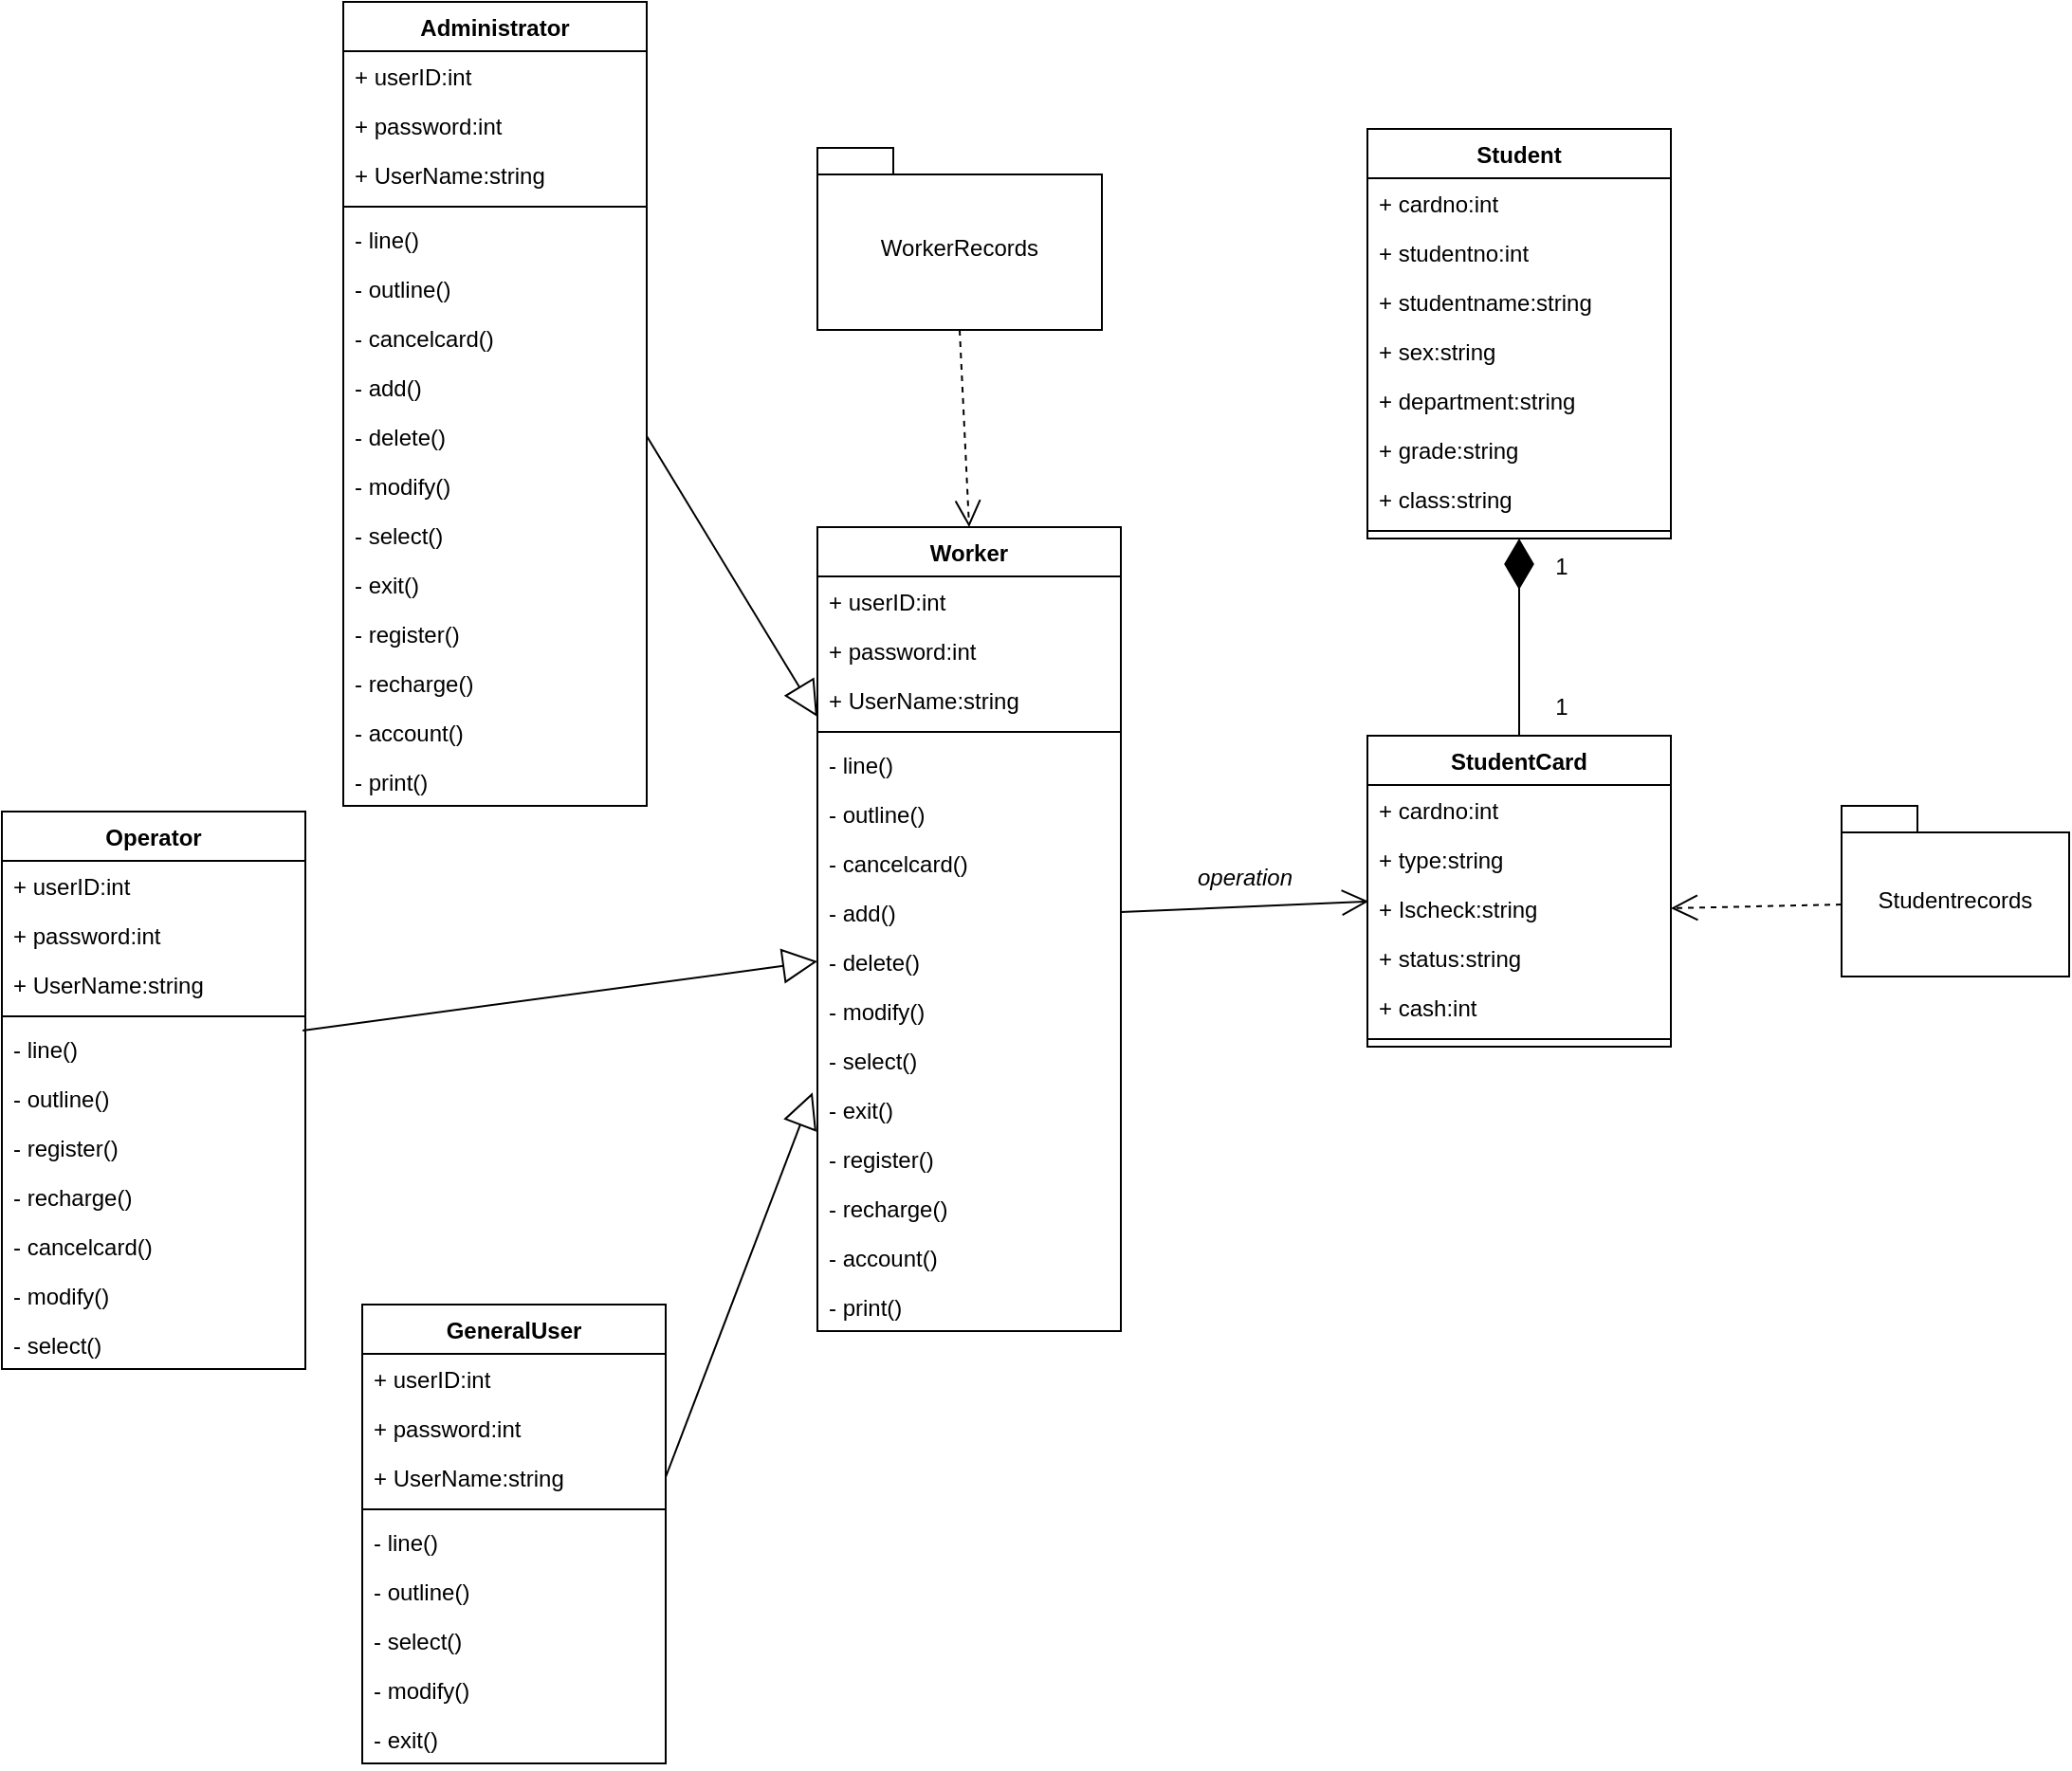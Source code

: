 <mxfile version="22.0.8" type="google">
  <diagram name="第 1 页" id="d7siVZuDdyLksyA30V7M">
    <mxGraphModel grid="1" page="1" gridSize="10" guides="1" tooltips="1" connect="1" arrows="1" fold="1" pageScale="1" pageWidth="827" pageHeight="1169" math="0" shadow="0">
      <root>
        <mxCell id="0" />
        <mxCell id="1" parent="0" />
        <mxCell id="nDV5WT6zPetwsNFuXfXd-1" value="Administrator" style="swimlane;fontStyle=1;align=center;verticalAlign=top;childLayout=stackLayout;horizontal=1;startSize=26;horizontalStack=0;resizeParent=1;resizeParentMax=0;resizeLast=0;collapsible=1;marginBottom=0;whiteSpace=wrap;html=1;" vertex="1" parent="1">
          <mxGeometry x="200" y="13" width="160" height="424" as="geometry" />
        </mxCell>
        <mxCell id="nDV5WT6zPetwsNFuXfXd-2" value="+ userID:int" style="text;strokeColor=none;fillColor=none;align=left;verticalAlign=top;spacingLeft=4;spacingRight=4;overflow=hidden;rotatable=0;points=[[0,0.5],[1,0.5]];portConstraint=eastwest;whiteSpace=wrap;html=1;" vertex="1" parent="nDV5WT6zPetwsNFuXfXd-1">
          <mxGeometry y="26" width="160" height="26" as="geometry" />
        </mxCell>
        <mxCell id="nDV5WT6zPetwsNFuXfXd-5" value="+ password:int" style="text;strokeColor=none;fillColor=none;align=left;verticalAlign=top;spacingLeft=4;spacingRight=4;overflow=hidden;rotatable=0;points=[[0,0.5],[1,0.5]];portConstraint=eastwest;whiteSpace=wrap;html=1;" vertex="1" parent="nDV5WT6zPetwsNFuXfXd-1">
          <mxGeometry y="52" width="160" height="26" as="geometry" />
        </mxCell>
        <mxCell id="nDV5WT6zPetwsNFuXfXd-6" value="+ UserName:string" style="text;strokeColor=none;fillColor=none;align=left;verticalAlign=top;spacingLeft=4;spacingRight=4;overflow=hidden;rotatable=0;points=[[0,0.5],[1,0.5]];portConstraint=eastwest;whiteSpace=wrap;html=1;" vertex="1" parent="nDV5WT6zPetwsNFuXfXd-1">
          <mxGeometry y="78" width="160" height="26" as="geometry" />
        </mxCell>
        <mxCell id="nDV5WT6zPetwsNFuXfXd-3" value="" style="line;strokeWidth=1;fillColor=none;align=left;verticalAlign=middle;spacingTop=-1;spacingLeft=3;spacingRight=3;rotatable=0;labelPosition=right;points=[];portConstraint=eastwest;strokeColor=inherit;" vertex="1" parent="nDV5WT6zPetwsNFuXfXd-1">
          <mxGeometry y="104" width="160" height="8" as="geometry" />
        </mxCell>
        <mxCell id="nDV5WT6zPetwsNFuXfXd-4" value="- line()" style="text;strokeColor=none;fillColor=none;align=left;verticalAlign=top;spacingLeft=4;spacingRight=4;overflow=hidden;rotatable=0;points=[[0,0.5],[1,0.5]];portConstraint=eastwest;whiteSpace=wrap;html=1;" vertex="1" parent="nDV5WT6zPetwsNFuXfXd-1">
          <mxGeometry y="112" width="160" height="26" as="geometry" />
        </mxCell>
        <mxCell id="nDV5WT6zPetwsNFuXfXd-7" value="- outline()" style="text;strokeColor=none;fillColor=none;align=left;verticalAlign=top;spacingLeft=4;spacingRight=4;overflow=hidden;rotatable=0;points=[[0,0.5],[1,0.5]];portConstraint=eastwest;whiteSpace=wrap;html=1;" vertex="1" parent="nDV5WT6zPetwsNFuXfXd-1">
          <mxGeometry y="138" width="160" height="26" as="geometry" />
        </mxCell>
        <mxCell id="nDV5WT6zPetwsNFuXfXd-8" value="- cancelcard()" style="text;strokeColor=none;fillColor=none;align=left;verticalAlign=top;spacingLeft=4;spacingRight=4;overflow=hidden;rotatable=0;points=[[0,0.5],[1,0.5]];portConstraint=eastwest;whiteSpace=wrap;html=1;" vertex="1" parent="nDV5WT6zPetwsNFuXfXd-1">
          <mxGeometry y="164" width="160" height="26" as="geometry" />
        </mxCell>
        <mxCell id="nDV5WT6zPetwsNFuXfXd-9" value="- add()" style="text;strokeColor=none;fillColor=none;align=left;verticalAlign=top;spacingLeft=4;spacingRight=4;overflow=hidden;rotatable=0;points=[[0,0.5],[1,0.5]];portConstraint=eastwest;whiteSpace=wrap;html=1;" vertex="1" parent="nDV5WT6zPetwsNFuXfXd-1">
          <mxGeometry y="190" width="160" height="26" as="geometry" />
        </mxCell>
        <mxCell id="nDV5WT6zPetwsNFuXfXd-10" value="- delete()" style="text;strokeColor=none;fillColor=none;align=left;verticalAlign=top;spacingLeft=4;spacingRight=4;overflow=hidden;rotatable=0;points=[[0,0.5],[1,0.5]];portConstraint=eastwest;whiteSpace=wrap;html=1;" vertex="1" parent="nDV5WT6zPetwsNFuXfXd-1">
          <mxGeometry y="216" width="160" height="26" as="geometry" />
        </mxCell>
        <mxCell id="nDV5WT6zPetwsNFuXfXd-11" value="- modify()" style="text;strokeColor=none;fillColor=none;align=left;verticalAlign=top;spacingLeft=4;spacingRight=4;overflow=hidden;rotatable=0;points=[[0,0.5],[1,0.5]];portConstraint=eastwest;whiteSpace=wrap;html=1;" vertex="1" parent="nDV5WT6zPetwsNFuXfXd-1">
          <mxGeometry y="242" width="160" height="26" as="geometry" />
        </mxCell>
        <mxCell id="nDV5WT6zPetwsNFuXfXd-13" value="- select()" style="text;strokeColor=none;fillColor=none;align=left;verticalAlign=top;spacingLeft=4;spacingRight=4;overflow=hidden;rotatable=0;points=[[0,0.5],[1,0.5]];portConstraint=eastwest;whiteSpace=wrap;html=1;" vertex="1" parent="nDV5WT6zPetwsNFuXfXd-1">
          <mxGeometry y="268" width="160" height="26" as="geometry" />
        </mxCell>
        <mxCell id="nDV5WT6zPetwsNFuXfXd-15" value="- exit()" style="text;strokeColor=none;fillColor=none;align=left;verticalAlign=top;spacingLeft=4;spacingRight=4;overflow=hidden;rotatable=0;points=[[0,0.5],[1,0.5]];portConstraint=eastwest;whiteSpace=wrap;html=1;" vertex="1" parent="nDV5WT6zPetwsNFuXfXd-1">
          <mxGeometry y="294" width="160" height="26" as="geometry" />
        </mxCell>
        <mxCell id="nDV5WT6zPetwsNFuXfXd-14" value="- register()" style="text;strokeColor=none;fillColor=none;align=left;verticalAlign=top;spacingLeft=4;spacingRight=4;overflow=hidden;rotatable=0;points=[[0,0.5],[1,0.5]];portConstraint=eastwest;whiteSpace=wrap;html=1;" vertex="1" parent="nDV5WT6zPetwsNFuXfXd-1">
          <mxGeometry y="320" width="160" height="26" as="geometry" />
        </mxCell>
        <mxCell id="nDV5WT6zPetwsNFuXfXd-12" value="- recharge()" style="text;strokeColor=none;fillColor=none;align=left;verticalAlign=top;spacingLeft=4;spacingRight=4;overflow=hidden;rotatable=0;points=[[0,0.5],[1,0.5]];portConstraint=eastwest;whiteSpace=wrap;html=1;" vertex="1" parent="nDV5WT6zPetwsNFuXfXd-1">
          <mxGeometry y="346" width="160" height="26" as="geometry" />
        </mxCell>
        <mxCell id="nDV5WT6zPetwsNFuXfXd-16" value="- account()" style="text;strokeColor=none;fillColor=none;align=left;verticalAlign=top;spacingLeft=4;spacingRight=4;overflow=hidden;rotatable=0;points=[[0,0.5],[1,0.5]];portConstraint=eastwest;whiteSpace=wrap;html=1;" vertex="1" parent="nDV5WT6zPetwsNFuXfXd-1">
          <mxGeometry y="372" width="160" height="26" as="geometry" />
        </mxCell>
        <mxCell id="nDV5WT6zPetwsNFuXfXd-17" value="- print()" style="text;strokeColor=none;fillColor=none;align=left;verticalAlign=top;spacingLeft=4;spacingRight=4;overflow=hidden;rotatable=0;points=[[0,0.5],[1,0.5]];portConstraint=eastwest;whiteSpace=wrap;html=1;" vertex="1" parent="nDV5WT6zPetwsNFuXfXd-1">
          <mxGeometry y="398" width="160" height="26" as="geometry" />
        </mxCell>
        <mxCell id="nDV5WT6zPetwsNFuXfXd-18" value="Operator" style="swimlane;fontStyle=1;align=center;verticalAlign=top;childLayout=stackLayout;horizontal=1;startSize=26;horizontalStack=0;resizeParent=1;resizeParentMax=0;resizeLast=0;collapsible=1;marginBottom=0;whiteSpace=wrap;html=1;" vertex="1" parent="1">
          <mxGeometry x="20" y="440" width="160" height="294" as="geometry" />
        </mxCell>
        <mxCell id="nDV5WT6zPetwsNFuXfXd-19" value="+ userID:int" style="text;strokeColor=none;fillColor=none;align=left;verticalAlign=top;spacingLeft=4;spacingRight=4;overflow=hidden;rotatable=0;points=[[0,0.5],[1,0.5]];portConstraint=eastwest;whiteSpace=wrap;html=1;" vertex="1" parent="nDV5WT6zPetwsNFuXfXd-18">
          <mxGeometry y="26" width="160" height="26" as="geometry" />
        </mxCell>
        <mxCell id="nDV5WT6zPetwsNFuXfXd-20" value="+ password:int" style="text;strokeColor=none;fillColor=none;align=left;verticalAlign=top;spacingLeft=4;spacingRight=4;overflow=hidden;rotatable=0;points=[[0,0.5],[1,0.5]];portConstraint=eastwest;whiteSpace=wrap;html=1;" vertex="1" parent="nDV5WT6zPetwsNFuXfXd-18">
          <mxGeometry y="52" width="160" height="26" as="geometry" />
        </mxCell>
        <mxCell id="nDV5WT6zPetwsNFuXfXd-21" value="+ UserName:string" style="text;strokeColor=none;fillColor=none;align=left;verticalAlign=top;spacingLeft=4;spacingRight=4;overflow=hidden;rotatable=0;points=[[0,0.5],[1,0.5]];portConstraint=eastwest;whiteSpace=wrap;html=1;" vertex="1" parent="nDV5WT6zPetwsNFuXfXd-18">
          <mxGeometry y="78" width="160" height="26" as="geometry" />
        </mxCell>
        <mxCell id="nDV5WT6zPetwsNFuXfXd-22" value="" style="line;strokeWidth=1;fillColor=none;align=left;verticalAlign=middle;spacingTop=-1;spacingLeft=3;spacingRight=3;rotatable=0;labelPosition=right;points=[];portConstraint=eastwest;strokeColor=inherit;" vertex="1" parent="nDV5WT6zPetwsNFuXfXd-18">
          <mxGeometry y="104" width="160" height="8" as="geometry" />
        </mxCell>
        <mxCell id="nDV5WT6zPetwsNFuXfXd-23" value="- line()" style="text;strokeColor=none;fillColor=none;align=left;verticalAlign=top;spacingLeft=4;spacingRight=4;overflow=hidden;rotatable=0;points=[[0,0.5],[1,0.5]];portConstraint=eastwest;whiteSpace=wrap;html=1;" vertex="1" parent="nDV5WT6zPetwsNFuXfXd-18">
          <mxGeometry y="112" width="160" height="26" as="geometry" />
        </mxCell>
        <mxCell id="nDV5WT6zPetwsNFuXfXd-24" value="- outline()" style="text;strokeColor=none;fillColor=none;align=left;verticalAlign=top;spacingLeft=4;spacingRight=4;overflow=hidden;rotatable=0;points=[[0,0.5],[1,0.5]];portConstraint=eastwest;whiteSpace=wrap;html=1;" vertex="1" parent="nDV5WT6zPetwsNFuXfXd-18">
          <mxGeometry y="138" width="160" height="26" as="geometry" />
        </mxCell>
        <mxCell id="nDV5WT6zPetwsNFuXfXd-31" value="- register()" style="text;strokeColor=none;fillColor=none;align=left;verticalAlign=top;spacingLeft=4;spacingRight=4;overflow=hidden;rotatable=0;points=[[0,0.5],[1,0.5]];portConstraint=eastwest;whiteSpace=wrap;html=1;" vertex="1" parent="nDV5WT6zPetwsNFuXfXd-18">
          <mxGeometry y="164" width="160" height="26" as="geometry" />
        </mxCell>
        <mxCell id="nDV5WT6zPetwsNFuXfXd-32" value="- recharge()" style="text;strokeColor=none;fillColor=none;align=left;verticalAlign=top;spacingLeft=4;spacingRight=4;overflow=hidden;rotatable=0;points=[[0,0.5],[1,0.5]];portConstraint=eastwest;whiteSpace=wrap;html=1;" vertex="1" parent="nDV5WT6zPetwsNFuXfXd-18">
          <mxGeometry y="190" width="160" height="26" as="geometry" />
        </mxCell>
        <mxCell id="nDV5WT6zPetwsNFuXfXd-25" value="- cancelcard()" style="text;strokeColor=none;fillColor=none;align=left;verticalAlign=top;spacingLeft=4;spacingRight=4;overflow=hidden;rotatable=0;points=[[0,0.5],[1,0.5]];portConstraint=eastwest;whiteSpace=wrap;html=1;" vertex="1" parent="nDV5WT6zPetwsNFuXfXd-18">
          <mxGeometry y="216" width="160" height="26" as="geometry" />
        </mxCell>
        <mxCell id="nDV5WT6zPetwsNFuXfXd-28" value="- modify()" style="text;strokeColor=none;fillColor=none;align=left;verticalAlign=top;spacingLeft=4;spacingRight=4;overflow=hidden;rotatable=0;points=[[0,0.5],[1,0.5]];portConstraint=eastwest;whiteSpace=wrap;html=1;" vertex="1" parent="nDV5WT6zPetwsNFuXfXd-18">
          <mxGeometry y="242" width="160" height="26" as="geometry" />
        </mxCell>
        <mxCell id="nDV5WT6zPetwsNFuXfXd-29" value="- select()" style="text;strokeColor=none;fillColor=none;align=left;verticalAlign=top;spacingLeft=4;spacingRight=4;overflow=hidden;rotatable=0;points=[[0,0.5],[1,0.5]];portConstraint=eastwest;whiteSpace=wrap;html=1;" vertex="1" parent="nDV5WT6zPetwsNFuXfXd-18">
          <mxGeometry y="268" width="160" height="26" as="geometry" />
        </mxCell>
        <mxCell id="nDV5WT6zPetwsNFuXfXd-35" value="GeneralUser" style="swimlane;fontStyle=1;align=center;verticalAlign=top;childLayout=stackLayout;horizontal=1;startSize=26;horizontalStack=0;resizeParent=1;resizeParentMax=0;resizeLast=0;collapsible=1;marginBottom=0;whiteSpace=wrap;html=1;" vertex="1" parent="1">
          <mxGeometry x="210" y="700" width="160" height="242" as="geometry" />
        </mxCell>
        <mxCell id="nDV5WT6zPetwsNFuXfXd-36" value="+ userID:int" style="text;strokeColor=none;fillColor=none;align=left;verticalAlign=top;spacingLeft=4;spacingRight=4;overflow=hidden;rotatable=0;points=[[0,0.5],[1,0.5]];portConstraint=eastwest;whiteSpace=wrap;html=1;" vertex="1" parent="nDV5WT6zPetwsNFuXfXd-35">
          <mxGeometry y="26" width="160" height="26" as="geometry" />
        </mxCell>
        <mxCell id="nDV5WT6zPetwsNFuXfXd-37" value="+ password:int" style="text;strokeColor=none;fillColor=none;align=left;verticalAlign=top;spacingLeft=4;spacingRight=4;overflow=hidden;rotatable=0;points=[[0,0.5],[1,0.5]];portConstraint=eastwest;whiteSpace=wrap;html=1;" vertex="1" parent="nDV5WT6zPetwsNFuXfXd-35">
          <mxGeometry y="52" width="160" height="26" as="geometry" />
        </mxCell>
        <mxCell id="nDV5WT6zPetwsNFuXfXd-38" value="+ UserName:string" style="text;strokeColor=none;fillColor=none;align=left;verticalAlign=top;spacingLeft=4;spacingRight=4;overflow=hidden;rotatable=0;points=[[0,0.5],[1,0.5]];portConstraint=eastwest;whiteSpace=wrap;html=1;" vertex="1" parent="nDV5WT6zPetwsNFuXfXd-35">
          <mxGeometry y="78" width="160" height="26" as="geometry" />
        </mxCell>
        <mxCell id="nDV5WT6zPetwsNFuXfXd-39" value="" style="line;strokeWidth=1;fillColor=none;align=left;verticalAlign=middle;spacingTop=-1;spacingLeft=3;spacingRight=3;rotatable=0;labelPosition=right;points=[];portConstraint=eastwest;strokeColor=inherit;" vertex="1" parent="nDV5WT6zPetwsNFuXfXd-35">
          <mxGeometry y="104" width="160" height="8" as="geometry" />
        </mxCell>
        <mxCell id="nDV5WT6zPetwsNFuXfXd-40" value="- line()" style="text;strokeColor=none;fillColor=none;align=left;verticalAlign=top;spacingLeft=4;spacingRight=4;overflow=hidden;rotatable=0;points=[[0,0.5],[1,0.5]];portConstraint=eastwest;whiteSpace=wrap;html=1;" vertex="1" parent="nDV5WT6zPetwsNFuXfXd-35">
          <mxGeometry y="112" width="160" height="26" as="geometry" />
        </mxCell>
        <mxCell id="nDV5WT6zPetwsNFuXfXd-41" value="- outline()" style="text;strokeColor=none;fillColor=none;align=left;verticalAlign=top;spacingLeft=4;spacingRight=4;overflow=hidden;rotatable=0;points=[[0,0.5],[1,0.5]];portConstraint=eastwest;whiteSpace=wrap;html=1;" vertex="1" parent="nDV5WT6zPetwsNFuXfXd-35">
          <mxGeometry y="138" width="160" height="26" as="geometry" />
        </mxCell>
        <mxCell id="nDV5WT6zPetwsNFuXfXd-46" value="- select()" style="text;strokeColor=none;fillColor=none;align=left;verticalAlign=top;spacingLeft=4;spacingRight=4;overflow=hidden;rotatable=0;points=[[0,0.5],[1,0.5]];portConstraint=eastwest;whiteSpace=wrap;html=1;" vertex="1" parent="nDV5WT6zPetwsNFuXfXd-35">
          <mxGeometry y="164" width="160" height="26" as="geometry" />
        </mxCell>
        <mxCell id="nDV5WT6zPetwsNFuXfXd-45" value="- modify()" style="text;strokeColor=none;fillColor=none;align=left;verticalAlign=top;spacingLeft=4;spacingRight=4;overflow=hidden;rotatable=0;points=[[0,0.5],[1,0.5]];portConstraint=eastwest;whiteSpace=wrap;html=1;" vertex="1" parent="nDV5WT6zPetwsNFuXfXd-35">
          <mxGeometry y="190" width="160" height="26" as="geometry" />
        </mxCell>
        <mxCell id="nDV5WT6zPetwsNFuXfXd-47" value="- exit()" style="text;strokeColor=none;fillColor=none;align=left;verticalAlign=top;spacingLeft=4;spacingRight=4;overflow=hidden;rotatable=0;points=[[0,0.5],[1,0.5]];portConstraint=eastwest;whiteSpace=wrap;html=1;" vertex="1" parent="nDV5WT6zPetwsNFuXfXd-35">
          <mxGeometry y="216" width="160" height="26" as="geometry" />
        </mxCell>
        <mxCell id="nDV5WT6zPetwsNFuXfXd-52" value="Worker" style="swimlane;fontStyle=1;align=center;verticalAlign=top;childLayout=stackLayout;horizontal=1;startSize=26;horizontalStack=0;resizeParent=1;resizeParentMax=0;resizeLast=0;collapsible=1;marginBottom=0;whiteSpace=wrap;html=1;" vertex="1" parent="1">
          <mxGeometry x="450" y="290" width="160" height="424" as="geometry" />
        </mxCell>
        <mxCell id="nDV5WT6zPetwsNFuXfXd-53" value="+ userID:int" style="text;strokeColor=none;fillColor=none;align=left;verticalAlign=top;spacingLeft=4;spacingRight=4;overflow=hidden;rotatable=0;points=[[0,0.5],[1,0.5]];portConstraint=eastwest;whiteSpace=wrap;html=1;" vertex="1" parent="nDV5WT6zPetwsNFuXfXd-52">
          <mxGeometry y="26" width="160" height="26" as="geometry" />
        </mxCell>
        <mxCell id="nDV5WT6zPetwsNFuXfXd-54" value="+ password:int" style="text;strokeColor=none;fillColor=none;align=left;verticalAlign=top;spacingLeft=4;spacingRight=4;overflow=hidden;rotatable=0;points=[[0,0.5],[1,0.5]];portConstraint=eastwest;whiteSpace=wrap;html=1;" vertex="1" parent="nDV5WT6zPetwsNFuXfXd-52">
          <mxGeometry y="52" width="160" height="26" as="geometry" />
        </mxCell>
        <mxCell id="nDV5WT6zPetwsNFuXfXd-55" value="+ UserName:string" style="text;strokeColor=none;fillColor=none;align=left;verticalAlign=top;spacingLeft=4;spacingRight=4;overflow=hidden;rotatable=0;points=[[0,0.5],[1,0.5]];portConstraint=eastwest;whiteSpace=wrap;html=1;" vertex="1" parent="nDV5WT6zPetwsNFuXfXd-52">
          <mxGeometry y="78" width="160" height="26" as="geometry" />
        </mxCell>
        <mxCell id="nDV5WT6zPetwsNFuXfXd-56" value="" style="line;strokeWidth=1;fillColor=none;align=left;verticalAlign=middle;spacingTop=-1;spacingLeft=3;spacingRight=3;rotatable=0;labelPosition=right;points=[];portConstraint=eastwest;strokeColor=inherit;" vertex="1" parent="nDV5WT6zPetwsNFuXfXd-52">
          <mxGeometry y="104" width="160" height="8" as="geometry" />
        </mxCell>
        <mxCell id="nDV5WT6zPetwsNFuXfXd-57" value="- line()" style="text;strokeColor=none;fillColor=none;align=left;verticalAlign=top;spacingLeft=4;spacingRight=4;overflow=hidden;rotatable=0;points=[[0,0.5],[1,0.5]];portConstraint=eastwest;whiteSpace=wrap;html=1;" vertex="1" parent="nDV5WT6zPetwsNFuXfXd-52">
          <mxGeometry y="112" width="160" height="26" as="geometry" />
        </mxCell>
        <mxCell id="nDV5WT6zPetwsNFuXfXd-58" value="- outline()" style="text;strokeColor=none;fillColor=none;align=left;verticalAlign=top;spacingLeft=4;spacingRight=4;overflow=hidden;rotatable=0;points=[[0,0.5],[1,0.5]];portConstraint=eastwest;whiteSpace=wrap;html=1;" vertex="1" parent="nDV5WT6zPetwsNFuXfXd-52">
          <mxGeometry y="138" width="160" height="26" as="geometry" />
        </mxCell>
        <mxCell id="nDV5WT6zPetwsNFuXfXd-59" value="- cancelcard()" style="text;strokeColor=none;fillColor=none;align=left;verticalAlign=top;spacingLeft=4;spacingRight=4;overflow=hidden;rotatable=0;points=[[0,0.5],[1,0.5]];portConstraint=eastwest;whiteSpace=wrap;html=1;" vertex="1" parent="nDV5WT6zPetwsNFuXfXd-52">
          <mxGeometry y="164" width="160" height="26" as="geometry" />
        </mxCell>
        <mxCell id="nDV5WT6zPetwsNFuXfXd-60" value="- add()" style="text;strokeColor=none;fillColor=none;align=left;verticalAlign=top;spacingLeft=4;spacingRight=4;overflow=hidden;rotatable=0;points=[[0,0.5],[1,0.5]];portConstraint=eastwest;whiteSpace=wrap;html=1;" vertex="1" parent="nDV5WT6zPetwsNFuXfXd-52">
          <mxGeometry y="190" width="160" height="26" as="geometry" />
        </mxCell>
        <mxCell id="nDV5WT6zPetwsNFuXfXd-61" value="- delete()" style="text;strokeColor=none;fillColor=none;align=left;verticalAlign=top;spacingLeft=4;spacingRight=4;overflow=hidden;rotatable=0;points=[[0,0.5],[1,0.5]];portConstraint=eastwest;whiteSpace=wrap;html=1;" vertex="1" parent="nDV5WT6zPetwsNFuXfXd-52">
          <mxGeometry y="216" width="160" height="26" as="geometry" />
        </mxCell>
        <mxCell id="nDV5WT6zPetwsNFuXfXd-62" value="- modify()" style="text;strokeColor=none;fillColor=none;align=left;verticalAlign=top;spacingLeft=4;spacingRight=4;overflow=hidden;rotatable=0;points=[[0,0.5],[1,0.5]];portConstraint=eastwest;whiteSpace=wrap;html=1;" vertex="1" parent="nDV5WT6zPetwsNFuXfXd-52">
          <mxGeometry y="242" width="160" height="26" as="geometry" />
        </mxCell>
        <mxCell id="nDV5WT6zPetwsNFuXfXd-63" value="- select()" style="text;strokeColor=none;fillColor=none;align=left;verticalAlign=top;spacingLeft=4;spacingRight=4;overflow=hidden;rotatable=0;points=[[0,0.5],[1,0.5]];portConstraint=eastwest;whiteSpace=wrap;html=1;" vertex="1" parent="nDV5WT6zPetwsNFuXfXd-52">
          <mxGeometry y="268" width="160" height="26" as="geometry" />
        </mxCell>
        <mxCell id="nDV5WT6zPetwsNFuXfXd-64" value="- exit()" style="text;strokeColor=none;fillColor=none;align=left;verticalAlign=top;spacingLeft=4;spacingRight=4;overflow=hidden;rotatable=0;points=[[0,0.5],[1,0.5]];portConstraint=eastwest;whiteSpace=wrap;html=1;" vertex="1" parent="nDV5WT6zPetwsNFuXfXd-52">
          <mxGeometry y="294" width="160" height="26" as="geometry" />
        </mxCell>
        <mxCell id="nDV5WT6zPetwsNFuXfXd-65" value="- register()" style="text;strokeColor=none;fillColor=none;align=left;verticalAlign=top;spacingLeft=4;spacingRight=4;overflow=hidden;rotatable=0;points=[[0,0.5],[1,0.5]];portConstraint=eastwest;whiteSpace=wrap;html=1;" vertex="1" parent="nDV5WT6zPetwsNFuXfXd-52">
          <mxGeometry y="320" width="160" height="26" as="geometry" />
        </mxCell>
        <mxCell id="nDV5WT6zPetwsNFuXfXd-66" value="- recharge()" style="text;strokeColor=none;fillColor=none;align=left;verticalAlign=top;spacingLeft=4;spacingRight=4;overflow=hidden;rotatable=0;points=[[0,0.5],[1,0.5]];portConstraint=eastwest;whiteSpace=wrap;html=1;" vertex="1" parent="nDV5WT6zPetwsNFuXfXd-52">
          <mxGeometry y="346" width="160" height="26" as="geometry" />
        </mxCell>
        <mxCell id="nDV5WT6zPetwsNFuXfXd-67" value="- account()" style="text;strokeColor=none;fillColor=none;align=left;verticalAlign=top;spacingLeft=4;spacingRight=4;overflow=hidden;rotatable=0;points=[[0,0.5],[1,0.5]];portConstraint=eastwest;whiteSpace=wrap;html=1;" vertex="1" parent="nDV5WT6zPetwsNFuXfXd-52">
          <mxGeometry y="372" width="160" height="26" as="geometry" />
        </mxCell>
        <mxCell id="nDV5WT6zPetwsNFuXfXd-68" value="- print()" style="text;strokeColor=none;fillColor=none;align=left;verticalAlign=top;spacingLeft=4;spacingRight=4;overflow=hidden;rotatable=0;points=[[0,0.5],[1,0.5]];portConstraint=eastwest;whiteSpace=wrap;html=1;" vertex="1" parent="nDV5WT6zPetwsNFuXfXd-52">
          <mxGeometry y="398" width="160" height="26" as="geometry" />
        </mxCell>
        <mxCell id="nDV5WT6zPetwsNFuXfXd-69" value="&lt;span style=&quot;font-weight: normal;&quot;&gt;WorkerRecords&lt;/span&gt;" style="shape=folder;fontStyle=1;spacingTop=10;tabWidth=40;tabHeight=14;tabPosition=left;html=1;whiteSpace=wrap;" vertex="1" parent="1">
          <mxGeometry x="450" y="90" width="150" height="96" as="geometry" />
        </mxCell>
        <mxCell id="nDV5WT6zPetwsNFuXfXd-70" value="Student" style="swimlane;fontStyle=1;align=center;verticalAlign=top;childLayout=stackLayout;horizontal=1;startSize=26;horizontalStack=0;resizeParent=1;resizeParentMax=0;resizeLast=0;collapsible=1;marginBottom=0;whiteSpace=wrap;html=1;" vertex="1" parent="1">
          <mxGeometry x="740" y="80" width="160" height="216" as="geometry" />
        </mxCell>
        <mxCell id="nDV5WT6zPetwsNFuXfXd-71" value="+ cardno:int" style="text;strokeColor=none;fillColor=none;align=left;verticalAlign=top;spacingLeft=4;spacingRight=4;overflow=hidden;rotatable=0;points=[[0,0.5],[1,0.5]];portConstraint=eastwest;whiteSpace=wrap;html=1;" vertex="1" parent="nDV5WT6zPetwsNFuXfXd-70">
          <mxGeometry y="26" width="160" height="26" as="geometry" />
        </mxCell>
        <mxCell id="nDV5WT6zPetwsNFuXfXd-91" value="+ studentno:int" style="text;strokeColor=none;fillColor=none;align=left;verticalAlign=top;spacingLeft=4;spacingRight=4;overflow=hidden;rotatable=0;points=[[0,0.5],[1,0.5]];portConstraint=eastwest;whiteSpace=wrap;html=1;" vertex="1" parent="nDV5WT6zPetwsNFuXfXd-70">
          <mxGeometry y="52" width="160" height="26" as="geometry" />
        </mxCell>
        <mxCell id="nDV5WT6zPetwsNFuXfXd-93" value="+ studentname:string" style="text;strokeColor=none;fillColor=none;align=left;verticalAlign=top;spacingLeft=4;spacingRight=4;overflow=hidden;rotatable=0;points=[[0,0.5],[1,0.5]];portConstraint=eastwest;whiteSpace=wrap;html=1;" vertex="1" parent="nDV5WT6zPetwsNFuXfXd-70">
          <mxGeometry y="78" width="160" height="26" as="geometry" />
        </mxCell>
        <mxCell id="nDV5WT6zPetwsNFuXfXd-95" value="+ sex:string" style="text;strokeColor=none;fillColor=none;align=left;verticalAlign=top;spacingLeft=4;spacingRight=4;overflow=hidden;rotatable=0;points=[[0,0.5],[1,0.5]];portConstraint=eastwest;whiteSpace=wrap;html=1;" vertex="1" parent="nDV5WT6zPetwsNFuXfXd-70">
          <mxGeometry y="104" width="160" height="26" as="geometry" />
        </mxCell>
        <mxCell id="nDV5WT6zPetwsNFuXfXd-96" value="+ department:string" style="text;strokeColor=none;fillColor=none;align=left;verticalAlign=top;spacingLeft=4;spacingRight=4;overflow=hidden;rotatable=0;points=[[0,0.5],[1,0.5]];portConstraint=eastwest;whiteSpace=wrap;html=1;" vertex="1" parent="nDV5WT6zPetwsNFuXfXd-70">
          <mxGeometry y="130" width="160" height="26" as="geometry" />
        </mxCell>
        <mxCell id="nDV5WT6zPetwsNFuXfXd-94" value="+ grade:string" style="text;strokeColor=none;fillColor=none;align=left;verticalAlign=top;spacingLeft=4;spacingRight=4;overflow=hidden;rotatable=0;points=[[0,0.5],[1,0.5]];portConstraint=eastwest;whiteSpace=wrap;html=1;" vertex="1" parent="nDV5WT6zPetwsNFuXfXd-70">
          <mxGeometry y="156" width="160" height="26" as="geometry" />
        </mxCell>
        <mxCell id="nDV5WT6zPetwsNFuXfXd-92" value="+ class:string" style="text;strokeColor=none;fillColor=none;align=left;verticalAlign=top;spacingLeft=4;spacingRight=4;overflow=hidden;rotatable=0;points=[[0,0.5],[1,0.5]];portConstraint=eastwest;whiteSpace=wrap;html=1;" vertex="1" parent="nDV5WT6zPetwsNFuXfXd-70">
          <mxGeometry y="182" width="160" height="26" as="geometry" />
        </mxCell>
        <mxCell id="nDV5WT6zPetwsNFuXfXd-72" value="" style="line;strokeWidth=1;fillColor=none;align=left;verticalAlign=middle;spacingTop=-1;spacingLeft=3;spacingRight=3;rotatable=0;labelPosition=right;points=[];portConstraint=eastwest;strokeColor=inherit;" vertex="1" parent="nDV5WT6zPetwsNFuXfXd-70">
          <mxGeometry y="208" width="160" height="8" as="geometry" />
        </mxCell>
        <mxCell id="nDV5WT6zPetwsNFuXfXd-97" value="StudentCard" style="swimlane;fontStyle=1;align=center;verticalAlign=top;childLayout=stackLayout;horizontal=1;startSize=26;horizontalStack=0;resizeParent=1;resizeParentMax=0;resizeLast=0;collapsible=1;marginBottom=0;whiteSpace=wrap;html=1;" vertex="1" parent="1">
          <mxGeometry x="740" y="400" width="160" height="164" as="geometry" />
        </mxCell>
        <mxCell id="nDV5WT6zPetwsNFuXfXd-98" value="+ cardno:int" style="text;strokeColor=none;fillColor=none;align=left;verticalAlign=top;spacingLeft=4;spacingRight=4;overflow=hidden;rotatable=0;points=[[0,0.5],[1,0.5]];portConstraint=eastwest;whiteSpace=wrap;html=1;" vertex="1" parent="nDV5WT6zPetwsNFuXfXd-97">
          <mxGeometry y="26" width="160" height="26" as="geometry" />
        </mxCell>
        <mxCell id="nDV5WT6zPetwsNFuXfXd-99" value="+ type:string" style="text;strokeColor=none;fillColor=none;align=left;verticalAlign=top;spacingLeft=4;spacingRight=4;overflow=hidden;rotatable=0;points=[[0,0.5],[1,0.5]];portConstraint=eastwest;whiteSpace=wrap;html=1;" vertex="1" parent="nDV5WT6zPetwsNFuXfXd-97">
          <mxGeometry y="52" width="160" height="26" as="geometry" />
        </mxCell>
        <mxCell id="nDV5WT6zPetwsNFuXfXd-100" value="+ Ischeck:string" style="text;strokeColor=none;fillColor=none;align=left;verticalAlign=top;spacingLeft=4;spacingRight=4;overflow=hidden;rotatable=0;points=[[0,0.5],[1,0.5]];portConstraint=eastwest;whiteSpace=wrap;html=1;" vertex="1" parent="nDV5WT6zPetwsNFuXfXd-97">
          <mxGeometry y="78" width="160" height="26" as="geometry" />
        </mxCell>
        <mxCell id="nDV5WT6zPetwsNFuXfXd-101" value="+ status:string" style="text;strokeColor=none;fillColor=none;align=left;verticalAlign=top;spacingLeft=4;spacingRight=4;overflow=hidden;rotatable=0;points=[[0,0.5],[1,0.5]];portConstraint=eastwest;whiteSpace=wrap;html=1;" vertex="1" parent="nDV5WT6zPetwsNFuXfXd-97">
          <mxGeometry y="104" width="160" height="26" as="geometry" />
        </mxCell>
        <mxCell id="nDV5WT6zPetwsNFuXfXd-102" value="+ cash:int" style="text;strokeColor=none;fillColor=none;align=left;verticalAlign=top;spacingLeft=4;spacingRight=4;overflow=hidden;rotatable=0;points=[[0,0.5],[1,0.5]];portConstraint=eastwest;whiteSpace=wrap;html=1;" vertex="1" parent="nDV5WT6zPetwsNFuXfXd-97">
          <mxGeometry y="130" width="160" height="26" as="geometry" />
        </mxCell>
        <mxCell id="nDV5WT6zPetwsNFuXfXd-105" value="" style="line;strokeWidth=1;fillColor=none;align=left;verticalAlign=middle;spacingTop=-1;spacingLeft=3;spacingRight=3;rotatable=0;labelPosition=right;points=[];portConstraint=eastwest;strokeColor=inherit;" vertex="1" parent="nDV5WT6zPetwsNFuXfXd-97">
          <mxGeometry y="156" width="160" height="8" as="geometry" />
        </mxCell>
        <mxCell id="nDV5WT6zPetwsNFuXfXd-106" value="&lt;span style=&quot;font-weight: normal;&quot;&gt;Studentrecords&lt;/span&gt;" style="shape=folder;fontStyle=1;spacingTop=10;tabWidth=40;tabHeight=14;tabPosition=left;html=1;whiteSpace=wrap;" vertex="1" parent="1">
          <mxGeometry x="990" y="437" width="120" height="90" as="geometry" />
        </mxCell>
        <mxCell id="nDV5WT6zPetwsNFuXfXd-107" value="" style="endArrow=open;endSize=12;dashed=1;html=1;rounded=0;exitX=0;exitY=0;exitDx=0;exitDy=52;exitPerimeter=0;entryX=1;entryY=0.5;entryDx=0;entryDy=0;" edge="1" parent="1" source="nDV5WT6zPetwsNFuXfXd-106" target="nDV5WT6zPetwsNFuXfXd-100">
          <mxGeometry width="160" relative="1" as="geometry">
            <mxPoint x="900" y="430" as="sourcePoint" />
            <mxPoint x="950" y="540" as="targetPoint" />
          </mxGeometry>
        </mxCell>
        <mxCell id="nDV5WT6zPetwsNFuXfXd-110" value="" style="endArrow=diamondThin;endFill=1;endSize=24;html=1;rounded=0;entryX=0.5;entryY=1;entryDx=0;entryDy=0;exitX=0.5;exitY=0;exitDx=0;exitDy=0;" edge="1" parent="1" source="nDV5WT6zPetwsNFuXfXd-97" target="nDV5WT6zPetwsNFuXfXd-70">
          <mxGeometry width="160" relative="1" as="geometry">
            <mxPoint x="730" y="350" as="sourcePoint" />
            <mxPoint x="890" y="350" as="targetPoint" />
            <Array as="points" />
          </mxGeometry>
        </mxCell>
        <mxCell id="nDV5WT6zPetwsNFuXfXd-111" value="1" style="text;html=1;align=center;verticalAlign=middle;resizable=0;points=[];autosize=1;strokeColor=none;fillColor=none;" vertex="1" parent="1">
          <mxGeometry x="827" y="296" width="30" height="30" as="geometry" />
        </mxCell>
        <mxCell id="nDV5WT6zPetwsNFuXfXd-112" value="1" style="text;html=1;align=center;verticalAlign=middle;resizable=0;points=[];autosize=1;strokeColor=none;fillColor=none;" vertex="1" parent="1">
          <mxGeometry x="827" y="370" width="30" height="30" as="geometry" />
        </mxCell>
        <mxCell id="nDV5WT6zPetwsNFuXfXd-113" value="" style="endArrow=open;endFill=1;endSize=12;html=1;rounded=0;entryX=0.004;entryY=0.362;entryDx=0;entryDy=0;entryPerimeter=0;exitX=1;exitY=0.5;exitDx=0;exitDy=0;" edge="1" parent="1" source="nDV5WT6zPetwsNFuXfXd-60" target="nDV5WT6zPetwsNFuXfXd-100">
          <mxGeometry width="160" relative="1" as="geometry">
            <mxPoint x="500" y="420" as="sourcePoint" />
            <mxPoint x="660" y="420" as="targetPoint" />
          </mxGeometry>
        </mxCell>
        <mxCell id="nDV5WT6zPetwsNFuXfXd-114" value="&lt;i&gt;operation&lt;/i&gt;" style="text;html=1;align=center;verticalAlign=middle;resizable=0;points=[];autosize=1;strokeColor=none;fillColor=none;" vertex="1" parent="1">
          <mxGeometry x="640" y="460" width="70" height="30" as="geometry" />
        </mxCell>
        <mxCell id="nDV5WT6zPetwsNFuXfXd-115" value="" style="endArrow=open;endSize=12;dashed=1;html=1;rounded=0;exitX=0.5;exitY=1;exitDx=0;exitDy=0;exitPerimeter=0;entryX=0.5;entryY=0;entryDx=0;entryDy=0;" edge="1" parent="1" source="nDV5WT6zPetwsNFuXfXd-69" target="nDV5WT6zPetwsNFuXfXd-52">
          <mxGeometry width="160" relative="1" as="geometry">
            <mxPoint x="460" y="390" as="sourcePoint" />
            <mxPoint x="620" y="390" as="targetPoint" />
          </mxGeometry>
        </mxCell>
        <mxCell id="nDV5WT6zPetwsNFuXfXd-116" value="" style="endArrow=block;endSize=16;endFill=0;html=1;rounded=0;exitX=1;exitY=0.5;exitDx=0;exitDy=0;" edge="1" parent="1" source="nDV5WT6zPetwsNFuXfXd-10">
          <mxGeometry width="160" relative="1" as="geometry">
            <mxPoint x="330" y="460" as="sourcePoint" />
            <mxPoint x="450" y="390" as="targetPoint" />
          </mxGeometry>
        </mxCell>
        <mxCell id="nDV5WT6zPetwsNFuXfXd-117" value="" style="endArrow=block;endSize=16;endFill=0;html=1;rounded=0;exitX=0.991;exitY=0.134;exitDx=0;exitDy=0;entryX=0;entryY=0.5;entryDx=0;entryDy=0;exitPerimeter=0;" edge="1" parent="1" source="nDV5WT6zPetwsNFuXfXd-23" target="nDV5WT6zPetwsNFuXfXd-61">
          <mxGeometry width="160" relative="1" as="geometry">
            <mxPoint x="300" y="530" as="sourcePoint" />
            <mxPoint x="390" y="678" as="targetPoint" />
          </mxGeometry>
        </mxCell>
        <mxCell id="nDV5WT6zPetwsNFuXfXd-118" value="" style="endArrow=block;endSize=16;endFill=0;html=1;rounded=0;exitX=1;exitY=0.5;exitDx=0;exitDy=0;entryX=-0.016;entryY=0.161;entryDx=0;entryDy=0;entryPerimeter=0;" edge="1" parent="1" source="nDV5WT6zPetwsNFuXfXd-38" target="nDV5WT6zPetwsNFuXfXd-64">
          <mxGeometry width="160" relative="1" as="geometry">
            <mxPoint x="290" y="700" as="sourcePoint" />
            <mxPoint x="380" y="848" as="targetPoint" />
          </mxGeometry>
        </mxCell>
      </root>
    </mxGraphModel>
  </diagram>
</mxfile>
